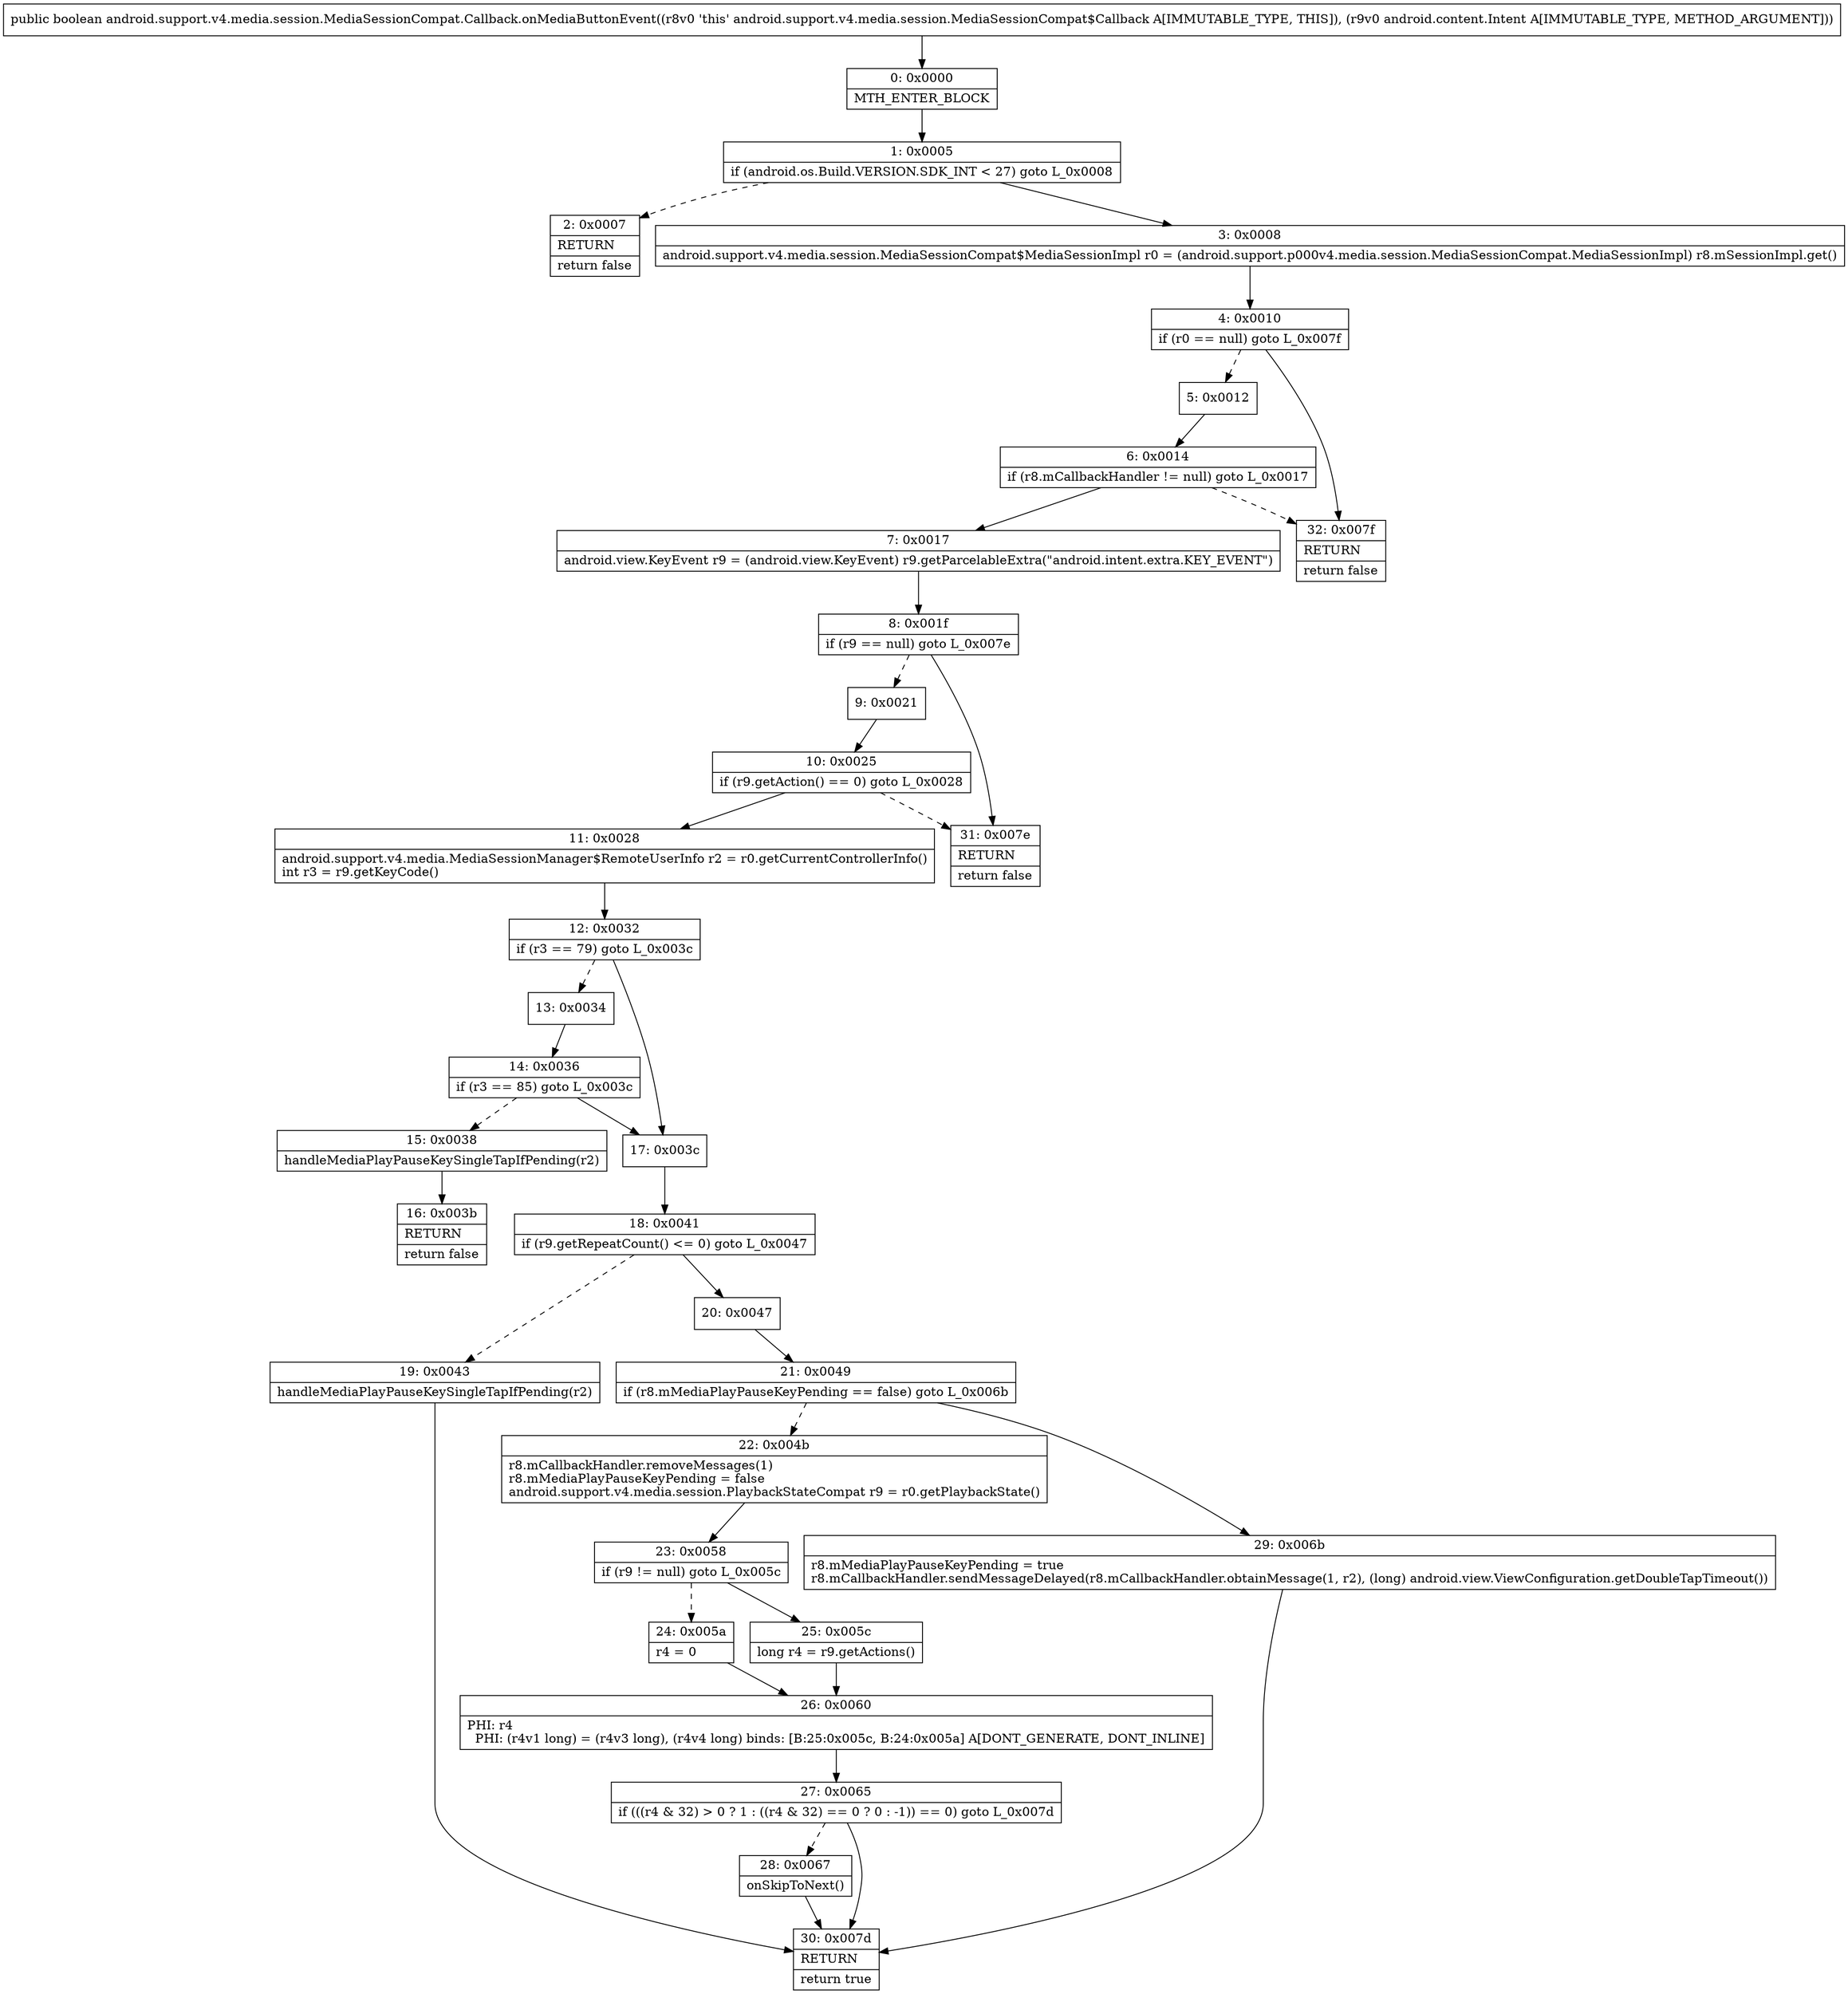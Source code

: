 digraph "CFG forandroid.support.v4.media.session.MediaSessionCompat.Callback.onMediaButtonEvent(Landroid\/content\/Intent;)Z" {
Node_0 [shape=record,label="{0\:\ 0x0000|MTH_ENTER_BLOCK\l}"];
Node_1 [shape=record,label="{1\:\ 0x0005|if (android.os.Build.VERSION.SDK_INT \< 27) goto L_0x0008\l}"];
Node_2 [shape=record,label="{2\:\ 0x0007|RETURN\l|return false\l}"];
Node_3 [shape=record,label="{3\:\ 0x0008|android.support.v4.media.session.MediaSessionCompat$MediaSessionImpl r0 = (android.support.p000v4.media.session.MediaSessionCompat.MediaSessionImpl) r8.mSessionImpl.get()\l}"];
Node_4 [shape=record,label="{4\:\ 0x0010|if (r0 == null) goto L_0x007f\l}"];
Node_5 [shape=record,label="{5\:\ 0x0012}"];
Node_6 [shape=record,label="{6\:\ 0x0014|if (r8.mCallbackHandler != null) goto L_0x0017\l}"];
Node_7 [shape=record,label="{7\:\ 0x0017|android.view.KeyEvent r9 = (android.view.KeyEvent) r9.getParcelableExtra(\"android.intent.extra.KEY_EVENT\")\l}"];
Node_8 [shape=record,label="{8\:\ 0x001f|if (r9 == null) goto L_0x007e\l}"];
Node_9 [shape=record,label="{9\:\ 0x0021}"];
Node_10 [shape=record,label="{10\:\ 0x0025|if (r9.getAction() == 0) goto L_0x0028\l}"];
Node_11 [shape=record,label="{11\:\ 0x0028|android.support.v4.media.MediaSessionManager$RemoteUserInfo r2 = r0.getCurrentControllerInfo()\lint r3 = r9.getKeyCode()\l}"];
Node_12 [shape=record,label="{12\:\ 0x0032|if (r3 == 79) goto L_0x003c\l}"];
Node_13 [shape=record,label="{13\:\ 0x0034}"];
Node_14 [shape=record,label="{14\:\ 0x0036|if (r3 == 85) goto L_0x003c\l}"];
Node_15 [shape=record,label="{15\:\ 0x0038|handleMediaPlayPauseKeySingleTapIfPending(r2)\l}"];
Node_16 [shape=record,label="{16\:\ 0x003b|RETURN\l|return false\l}"];
Node_17 [shape=record,label="{17\:\ 0x003c}"];
Node_18 [shape=record,label="{18\:\ 0x0041|if (r9.getRepeatCount() \<= 0) goto L_0x0047\l}"];
Node_19 [shape=record,label="{19\:\ 0x0043|handleMediaPlayPauseKeySingleTapIfPending(r2)\l}"];
Node_20 [shape=record,label="{20\:\ 0x0047}"];
Node_21 [shape=record,label="{21\:\ 0x0049|if (r8.mMediaPlayPauseKeyPending == false) goto L_0x006b\l}"];
Node_22 [shape=record,label="{22\:\ 0x004b|r8.mCallbackHandler.removeMessages(1)\lr8.mMediaPlayPauseKeyPending = false\landroid.support.v4.media.session.PlaybackStateCompat r9 = r0.getPlaybackState()\l}"];
Node_23 [shape=record,label="{23\:\ 0x0058|if (r9 != null) goto L_0x005c\l}"];
Node_24 [shape=record,label="{24\:\ 0x005a|r4 = 0\l}"];
Node_25 [shape=record,label="{25\:\ 0x005c|long r4 = r9.getActions()\l}"];
Node_26 [shape=record,label="{26\:\ 0x0060|PHI: r4 \l  PHI: (r4v1 long) = (r4v3 long), (r4v4 long) binds: [B:25:0x005c, B:24:0x005a] A[DONT_GENERATE, DONT_INLINE]\l}"];
Node_27 [shape=record,label="{27\:\ 0x0065|if (((r4 & 32) \> 0 ? 1 : ((r4 & 32) == 0 ? 0 : \-1)) == 0) goto L_0x007d\l}"];
Node_28 [shape=record,label="{28\:\ 0x0067|onSkipToNext()\l}"];
Node_29 [shape=record,label="{29\:\ 0x006b|r8.mMediaPlayPauseKeyPending = true\lr8.mCallbackHandler.sendMessageDelayed(r8.mCallbackHandler.obtainMessage(1, r2), (long) android.view.ViewConfiguration.getDoubleTapTimeout())\l}"];
Node_30 [shape=record,label="{30\:\ 0x007d|RETURN\l|return true\l}"];
Node_31 [shape=record,label="{31\:\ 0x007e|RETURN\l|return false\l}"];
Node_32 [shape=record,label="{32\:\ 0x007f|RETURN\l|return false\l}"];
MethodNode[shape=record,label="{public boolean android.support.v4.media.session.MediaSessionCompat.Callback.onMediaButtonEvent((r8v0 'this' android.support.v4.media.session.MediaSessionCompat$Callback A[IMMUTABLE_TYPE, THIS]), (r9v0 android.content.Intent A[IMMUTABLE_TYPE, METHOD_ARGUMENT])) }"];
MethodNode -> Node_0;
Node_0 -> Node_1;
Node_1 -> Node_2[style=dashed];
Node_1 -> Node_3;
Node_3 -> Node_4;
Node_4 -> Node_5[style=dashed];
Node_4 -> Node_32;
Node_5 -> Node_6;
Node_6 -> Node_7;
Node_6 -> Node_32[style=dashed];
Node_7 -> Node_8;
Node_8 -> Node_9[style=dashed];
Node_8 -> Node_31;
Node_9 -> Node_10;
Node_10 -> Node_11;
Node_10 -> Node_31[style=dashed];
Node_11 -> Node_12;
Node_12 -> Node_13[style=dashed];
Node_12 -> Node_17;
Node_13 -> Node_14;
Node_14 -> Node_15[style=dashed];
Node_14 -> Node_17;
Node_15 -> Node_16;
Node_17 -> Node_18;
Node_18 -> Node_19[style=dashed];
Node_18 -> Node_20;
Node_19 -> Node_30;
Node_20 -> Node_21;
Node_21 -> Node_22[style=dashed];
Node_21 -> Node_29;
Node_22 -> Node_23;
Node_23 -> Node_24[style=dashed];
Node_23 -> Node_25;
Node_24 -> Node_26;
Node_25 -> Node_26;
Node_26 -> Node_27;
Node_27 -> Node_28[style=dashed];
Node_27 -> Node_30;
Node_28 -> Node_30;
Node_29 -> Node_30;
}

